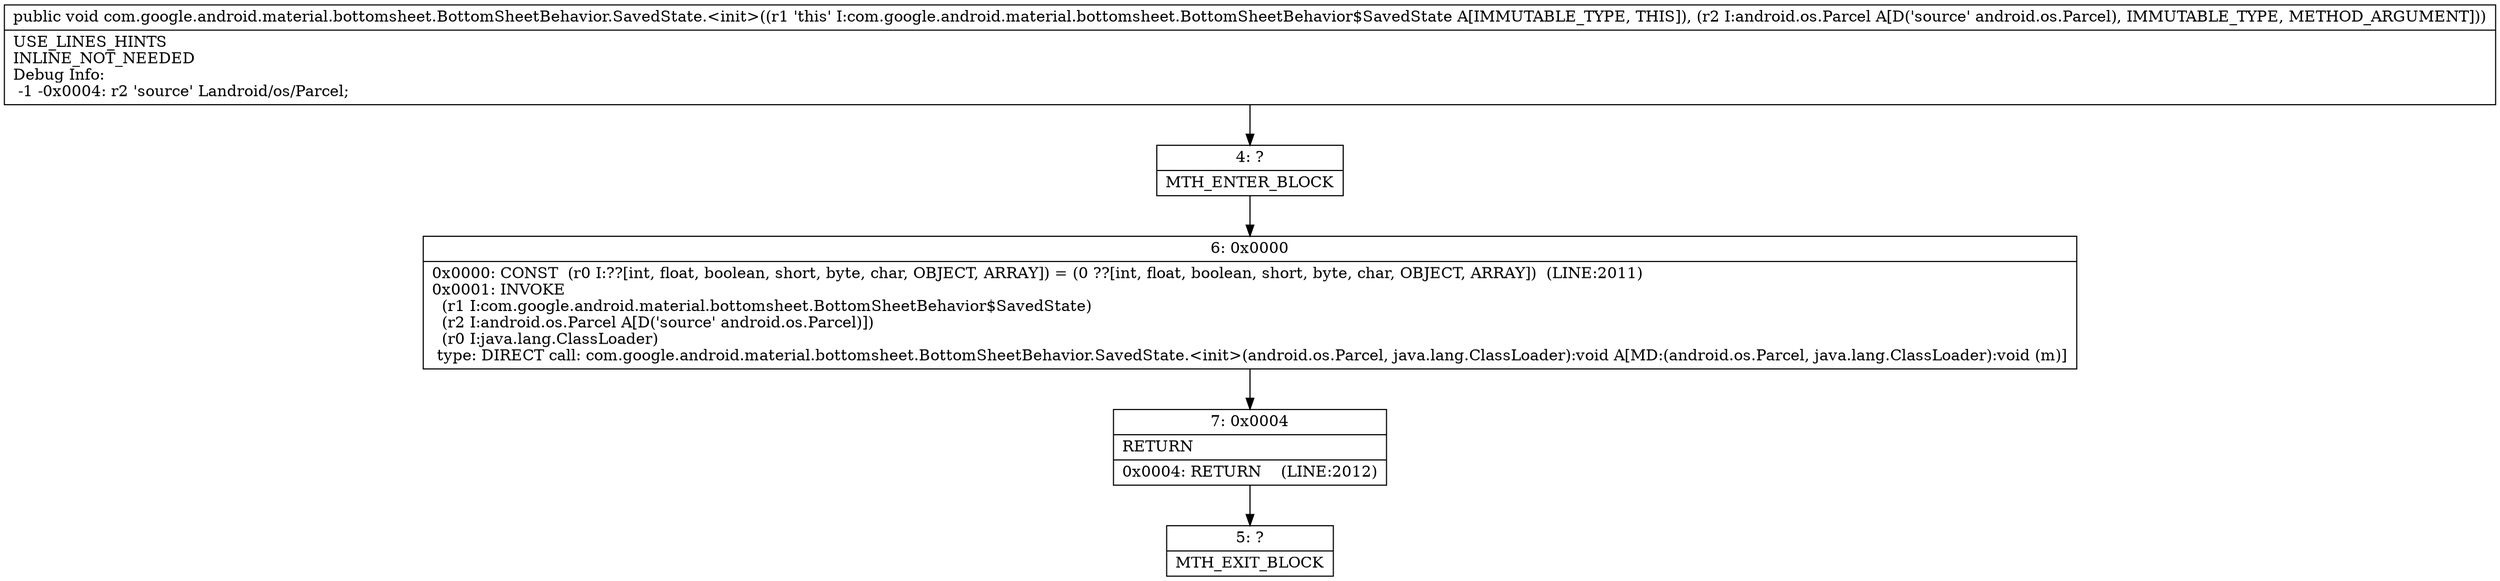 digraph "CFG forcom.google.android.material.bottomsheet.BottomSheetBehavior.SavedState.\<init\>(Landroid\/os\/Parcel;)V" {
Node_4 [shape=record,label="{4\:\ ?|MTH_ENTER_BLOCK\l}"];
Node_6 [shape=record,label="{6\:\ 0x0000|0x0000: CONST  (r0 I:??[int, float, boolean, short, byte, char, OBJECT, ARRAY]) = (0 ??[int, float, boolean, short, byte, char, OBJECT, ARRAY])  (LINE:2011)\l0x0001: INVOKE  \l  (r1 I:com.google.android.material.bottomsheet.BottomSheetBehavior$SavedState)\l  (r2 I:android.os.Parcel A[D('source' android.os.Parcel)])\l  (r0 I:java.lang.ClassLoader)\l type: DIRECT call: com.google.android.material.bottomsheet.BottomSheetBehavior.SavedState.\<init\>(android.os.Parcel, java.lang.ClassLoader):void A[MD:(android.os.Parcel, java.lang.ClassLoader):void (m)]\l}"];
Node_7 [shape=record,label="{7\:\ 0x0004|RETURN\l|0x0004: RETURN    (LINE:2012)\l}"];
Node_5 [shape=record,label="{5\:\ ?|MTH_EXIT_BLOCK\l}"];
MethodNode[shape=record,label="{public void com.google.android.material.bottomsheet.BottomSheetBehavior.SavedState.\<init\>((r1 'this' I:com.google.android.material.bottomsheet.BottomSheetBehavior$SavedState A[IMMUTABLE_TYPE, THIS]), (r2 I:android.os.Parcel A[D('source' android.os.Parcel), IMMUTABLE_TYPE, METHOD_ARGUMENT]))  | USE_LINES_HINTS\lINLINE_NOT_NEEDED\lDebug Info:\l  \-1 \-0x0004: r2 'source' Landroid\/os\/Parcel;\l}"];
MethodNode -> Node_4;Node_4 -> Node_6;
Node_6 -> Node_7;
Node_7 -> Node_5;
}

